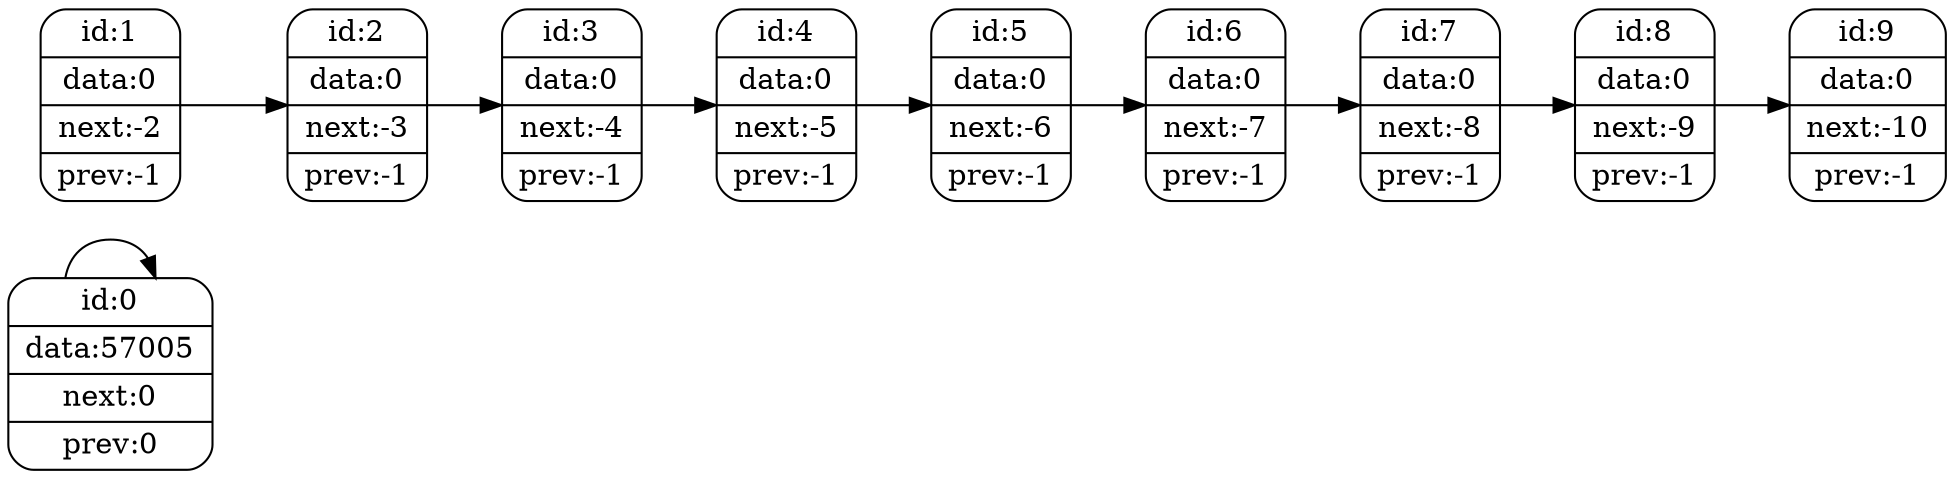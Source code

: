 digraph G{
	rankdir=LR;
	node[shape=rect,style=rounded];
	id0 [shape=record,label="{ id:0 } | data:57005 | next:0 | prev:0 }"]
	id1 [shape=record,label="{ id:1 } | data:0 | next:-2 | prev:-1 }"]
	id2 [shape=record,label="{ id:2 } | data:0 | next:-3 | prev:-1 }"]
	id3 [shape=record,label="{ id:3 } | data:0 | next:-4 | prev:-1 }"]
	id4 [shape=record,label="{ id:4 } | data:0 | next:-5 | prev:-1 }"]
	id5 [shape=record,label="{ id:5 } | data:0 | next:-6 | prev:-1 }"]
	id6 [shape=record,label="{ id:6 } | data:0 | next:-7 | prev:-1 }"]
	id7 [shape=record,label="{ id:7 } | data:0 | next:-8 | prev:-1 }"]
	id8 [shape=record,label="{ id:8 } | data:0 | next:-9 | prev:-1 }"]
	id9 [shape=record,label="{ id:9 } | data:0 | next:-10 | prev:-1 }"]
	id0 -> id0;
	id1 -> id2;
	id2 -> id3;
	id3 -> id4;
	id4 -> id5;
	id5 -> id6;
	id6 -> id7;
	id7 -> id8;
	id8 -> id9;
	}
